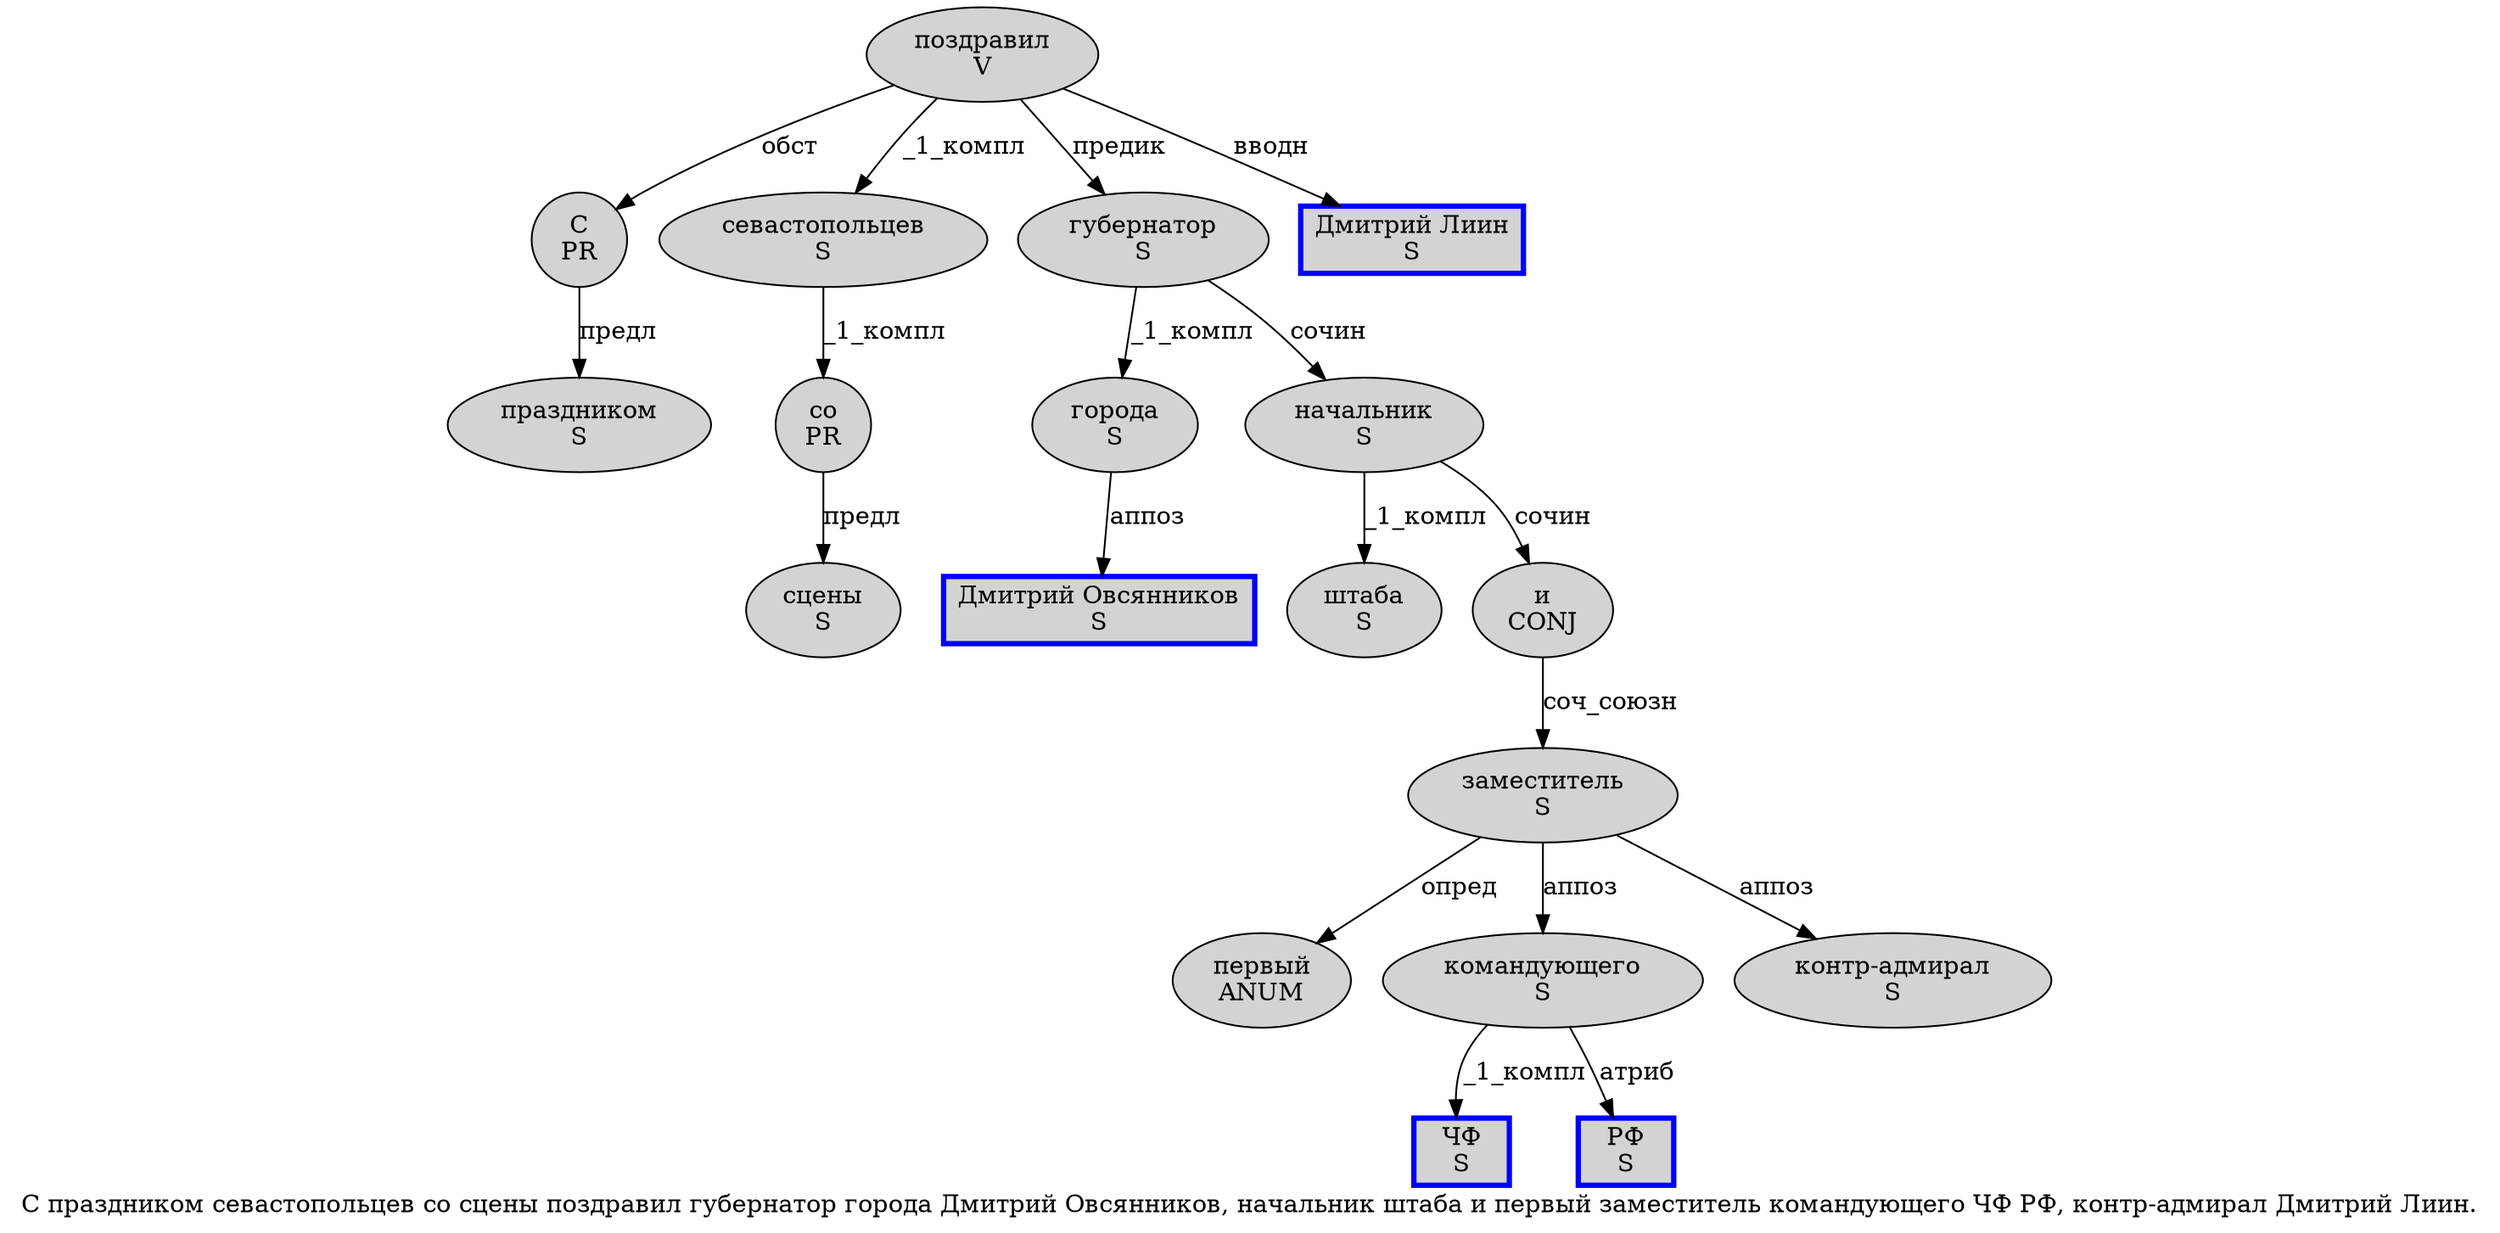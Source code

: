 digraph SENTENCE_358 {
	graph [label="С праздником севастопольцев со сцены поздравил губернатор города Дмитрий Овсянников, начальник штаба и первый заместитель командующего ЧФ РФ, контр-адмирал Дмитрий Лиин."]
	node [style=filled]
		0 [label="С
PR" color="" fillcolor=lightgray penwidth=1 shape=ellipse]
		1 [label="праздником
S" color="" fillcolor=lightgray penwidth=1 shape=ellipse]
		2 [label="севастопольцев
S" color="" fillcolor=lightgray penwidth=1 shape=ellipse]
		3 [label="со
PR" color="" fillcolor=lightgray penwidth=1 shape=ellipse]
		4 [label="сцены
S" color="" fillcolor=lightgray penwidth=1 shape=ellipse]
		5 [label="поздравил
V" color="" fillcolor=lightgray penwidth=1 shape=ellipse]
		6 [label="губернатор
S" color="" fillcolor=lightgray penwidth=1 shape=ellipse]
		7 [label="города
S" color="" fillcolor=lightgray penwidth=1 shape=ellipse]
		8 [label="Дмитрий Овсянников
S" color=blue fillcolor=lightgray penwidth=3 shape=box]
		10 [label="начальник
S" color="" fillcolor=lightgray penwidth=1 shape=ellipse]
		11 [label="штаба
S" color="" fillcolor=lightgray penwidth=1 shape=ellipse]
		12 [label="и
CONJ" color="" fillcolor=lightgray penwidth=1 shape=ellipse]
		13 [label="первый
ANUM" color="" fillcolor=lightgray penwidth=1 shape=ellipse]
		14 [label="заместитель
S" color="" fillcolor=lightgray penwidth=1 shape=ellipse]
		15 [label="командующего
S" color="" fillcolor=lightgray penwidth=1 shape=ellipse]
		16 [label="ЧФ
S" color=blue fillcolor=lightgray penwidth=3 shape=box]
		17 [label="РФ
S" color=blue fillcolor=lightgray penwidth=3 shape=box]
		19 [label="контр-адмирал
S" color="" fillcolor=lightgray penwidth=1 shape=ellipse]
		20 [label="Дмитрий Лиин
S" color=blue fillcolor=lightgray penwidth=3 shape=box]
			2 -> 3 [label="_1_компл"]
			7 -> 8 [label="аппоз"]
			14 -> 13 [label="опред"]
			14 -> 15 [label="аппоз"]
			14 -> 19 [label="аппоз"]
			10 -> 11 [label="_1_компл"]
			10 -> 12 [label="сочин"]
			12 -> 14 [label="соч_союзн"]
			6 -> 7 [label="_1_компл"]
			6 -> 10 [label="сочин"]
			0 -> 1 [label="предл"]
			15 -> 16 [label="_1_компл"]
			15 -> 17 [label="атриб"]
			3 -> 4 [label="предл"]
			5 -> 0 [label="обст"]
			5 -> 2 [label="_1_компл"]
			5 -> 6 [label="предик"]
			5 -> 20 [label="вводн"]
}